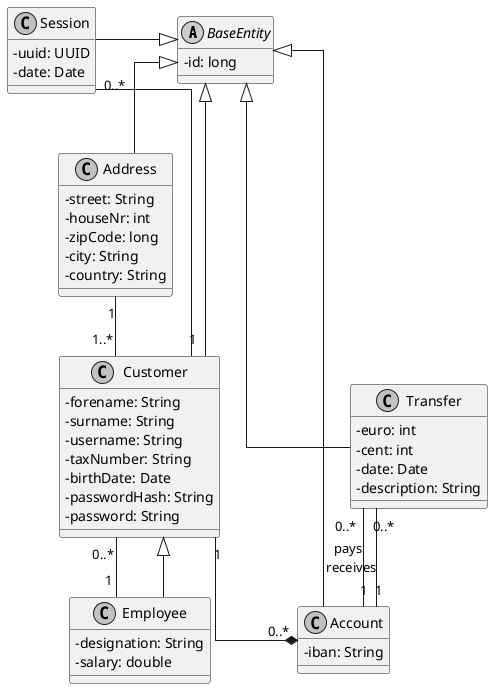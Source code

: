 @startuml
skinparam classAttributeIconSize 0
skinparam linetype ortho
skinparam monochrome true

' Declare Classes
abstract class BaseEntity{
   - id: long
   '- getId(): long
   '+ equals(object: Object): boolean
   '+ hashCode(): int
}

class Account{
  - iban: String
}

class Address{
  - street: String
  - houseNr: int
  - zipCode: long
  - city: String
  - country: String
  '+ getResidents(): List<Customer>
  '+ addResident(customer: Customer): void
}

class Customer{
  - forename: String
  - surname: String
  - username: String
  - taxNumber: String
  - birthDate: Date
  - passwordHash: String
  - password: String
}

class Employee{
   - designation: String
   - salary: double
}

class Session{
  - uuid: UUID
  - date: Date
}

class Transfer{
  - euro: int
  - cent: int
  - date: Date
  - description: String
}

BaseEntity <|-- Account
BaseEntity <|-- Address
BaseEntity <|-- Customer
BaseEntity <|-left- Session
BaseEntity <|-right- Transfer

' Declare relationship of classes
Session "0..*" -- "1" Customer
Customer "1" --* "0..*" Account
Address "1" -- "1..*" Customer
Transfer "0..*" -- "1" Account : pays
Transfer "0..*" -- "1" Account : receives
Customer "0..*" -- "1" Employee


Customer <|-down- Employee

'BaseEntity -[hidden]> Transfer
'Transfer -[hidden]-> Address
'Transfer -[hidden]> Account

@enduml